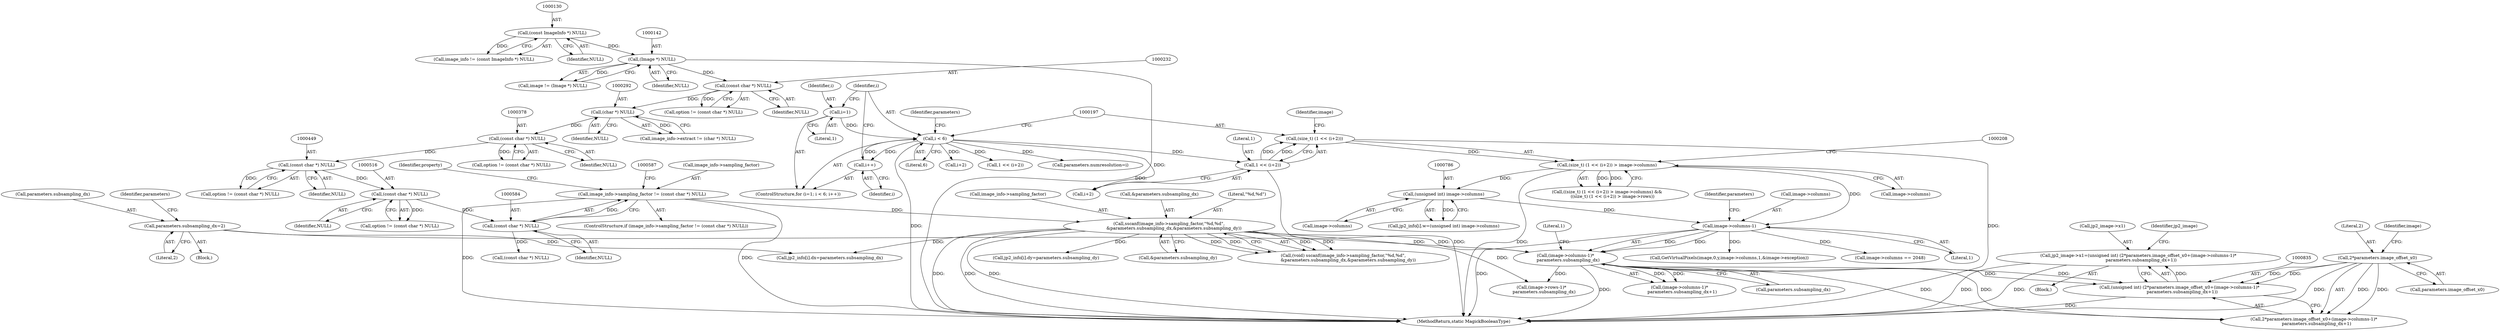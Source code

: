 digraph "0_ImageMagick_3d5ac8c20846871f1eb3068b65f93da7cd33bfd0_0@pointer" {
"1000830" [label="(Call,jp2_image->x1=(unsigned int) (2*parameters.image_offset_x0+(image->columns-1)*\n    parameters.subsampling_dx+1))"];
"1000834" [label="(Call,(unsigned int) (2*parameters.image_offset_x0+(image->columns-1)*\n    parameters.subsampling_dx+1))"];
"1000837" [label="(Call,2*parameters.image_offset_x0)"];
"1000843" [label="(Call,(image->columns-1)*\n    parameters.subsampling_dx)"];
"1000844" [label="(Call,image->columns-1)"];
"1000195" [label="(Call,(size_t) (1 << (i+2)) > image->columns)"];
"1000196" [label="(Call,(size_t) (1 << (i+2)))"];
"1000198" [label="(Call,1 << (i+2))"];
"1000188" [label="(Call,i < 6)"];
"1000185" [label="(Call,i=1)"];
"1000191" [label="(Call,i++)"];
"1000785" [label="(Call,(unsigned int) image->columns)"];
"1000635" [label="(Call,parameters.subsampling_dx=2)"];
"1000588" [label="(Call,sscanf(image_info->sampling_factor,\"%d,%d\",\n       &parameters.subsampling_dx,&parameters.subsampling_dy))"];
"1000579" [label="(Call,image_info->sampling_factor != (const char *) NULL)"];
"1000583" [label="(Call,(const char *) NULL)"];
"1000515" [label="(Call,(const char *) NULL)"];
"1000448" [label="(Call,(const char *) NULL)"];
"1000377" [label="(Call,(const char *) NULL)"];
"1000291" [label="(Call,(char *) NULL)"];
"1000231" [label="(Call,(const char *) NULL)"];
"1000141" [label="(Call,(Image *) NULL)"];
"1000129" [label="(Call,(const ImageInfo *) NULL)"];
"1000761" [label="(Call,jp2_info[i].dx=parameters.subsampling_dx)"];
"1000131" [label="(Identifier,NULL)"];
"1000184" [label="(ControlStructure,for (i=1; i < 6; i++))"];
"1000127" [label="(Call,image_info != (const ImageInfo *) NULL)"];
"1000191" [label="(Call,i++)"];
"1000585" [label="(Identifier,NULL)"];
"1000141" [label="(Call,(Image *) NULL)"];
"1000850" [label="(Identifier,parameters)"];
"1000839" [label="(Call,parameters.image_offset_x0)"];
"1000377" [label="(Call,(const char *) NULL)"];
"1000186" [label="(Identifier,i)"];
"1000375" [label="(Call,option != (const char *) NULL)"];
"1000866" [label="(Call,(image->rows-1)*\n    parameters.subsampling_dx)"];
"1000843" [label="(Call,(image->columns-1)*\n    parameters.subsampling_dx)"];
"1000199" [label="(Literal,1)"];
"1000229" [label="(Call,option != (const char *) NULL)"];
"1000209" [label="(Call,1 << (i+2))"];
"1000959" [label="(Call,GetVirtualPixels(image,0,y,image->columns,1,&image->exception))"];
"1000588" [label="(Call,sscanf(image_info->sampling_factor,\"%d,%d\",\n       &parameters.subsampling_dx,&parameters.subsampling_dy))"];
"1000836" [label="(Call,2*parameters.image_offset_x0+(image->columns-1)*\n    parameters.subsampling_dx+1)"];
"1000515" [label="(Call,(const char *) NULL)"];
"1000196" [label="(Call,(size_t) (1 << (i+2)))"];
"1000192" [label="(Identifier,i)"];
"1000830" [label="(Call,jp2_image->x1=(unsigned int) (2*parameters.image_offset_x0+(image->columns-1)*\n    parameters.subsampling_dx+1))"];
"1000635" [label="(Call,parameters.subsampling_dx=2)"];
"1000195" [label="(Call,(size_t) (1 << (i+2)) > image->columns)"];
"1000194" [label="(Call,((size_t) (1 << (i+2)) > image->columns) &&\n        ((size_t) (1 << (i+2)) > image->rows))"];
"1000198" [label="(Call,1 << (i+2))"];
"1000231" [label="(Call,(const char *) NULL)"];
"1000448" [label="(Call,(const char *) NULL)"];
"1000143" [label="(Identifier,NULL)"];
"1000831" [label="(Call,jp2_image->x1)"];
"1001299" [label="(MethodReturn,static MagickBooleanType)"];
"1000852" [label="(Literal,1)"];
"1000188" [label="(Call,i < 6)"];
"1000187" [label="(Literal,1)"];
"1000770" [label="(Call,jp2_info[i].dy=parameters.subsampling_dy)"];
"1000204" [label="(Identifier,image)"];
"1000580" [label="(Call,image_info->sampling_factor)"];
"1000293" [label="(Identifier,NULL)"];
"1000592" [label="(Literal,\"%d,%d\")"];
"1000842" [label="(Call,(image->columns-1)*\n    parameters.subsampling_dx+1)"];
"1000609" [label="(Call,(const char *) NULL)"];
"1000855" [label="(Identifier,jp2_image)"];
"1000779" [label="(Call,jp2_info[i].w=(unsigned int) image->columns)"];
"1000884" [label="(Call,image->columns == 2048)"];
"1000834" [label="(Call,(unsigned int) (2*parameters.image_offset_x0+(image->columns-1)*\n    parameters.subsampling_dx+1))"];
"1000513" [label="(Call,option != (const char *) NULL)"];
"1000185" [label="(Call,i=1)"];
"1000112" [label="(Block,)"];
"1000848" [label="(Literal,1)"];
"1000379" [label="(Identifier,NULL)"];
"1000846" [label="(Identifier,image)"];
"1000602" [label="(Identifier,property)"];
"1000129" [label="(Call,(const ImageInfo *) NULL)"];
"1000218" [label="(Call,parameters.numresolution=i)"];
"1000233" [label="(Identifier,NULL)"];
"1000597" [label="(Call,&parameters.subsampling_dy)"];
"1000190" [label="(Literal,6)"];
"1000579" [label="(Call,image_info->sampling_factor != (const char *) NULL)"];
"1000446" [label="(Call,option != (const char *) NULL)"];
"1000631" [label="(Block,)"];
"1000639" [label="(Literal,2)"];
"1000586" [label="(Call,(void) sscanf(image_info->sampling_factor,\"%d,%d\",\n       &parameters.subsampling_dx,&parameters.subsampling_dy))"];
"1000787" [label="(Call,image->columns)"];
"1000578" [label="(ControlStructure,if (image_info->sampling_factor != (const char *) NULL))"];
"1000220" [label="(Identifier,parameters)"];
"1000838" [label="(Literal,2)"];
"1000139" [label="(Call,image != (Image *) NULL)"];
"1000517" [label="(Identifier,NULL)"];
"1000200" [label="(Call,i+2)"];
"1000845" [label="(Call,image->columns)"];
"1000450" [label="(Identifier,NULL)"];
"1000589" [label="(Call,image_info->sampling_factor)"];
"1000593" [label="(Call,&parameters.subsampling_dx)"];
"1000672" [label="(Identifier,parameters)"];
"1000636" [label="(Call,parameters.subsampling_dx)"];
"1000837" [label="(Call,2*parameters.image_offset_x0)"];
"1000583" [label="(Call,(const char *) NULL)"];
"1000291" [label="(Call,(char *) NULL)"];
"1000287" [label="(Call,image_info->extract != (char *) NULL)"];
"1000203" [label="(Call,image->columns)"];
"1000785" [label="(Call,(unsigned int) image->columns)"];
"1000211" [label="(Call,i+2)"];
"1000844" [label="(Call,image->columns-1)"];
"1000189" [label="(Identifier,i)"];
"1000849" [label="(Call,parameters.subsampling_dx)"];
"1000830" -> "1000112"  [label="AST: "];
"1000830" -> "1000834"  [label="CFG: "];
"1000831" -> "1000830"  [label="AST: "];
"1000834" -> "1000830"  [label="AST: "];
"1000855" -> "1000830"  [label="CFG: "];
"1000830" -> "1001299"  [label="DDG: "];
"1000830" -> "1001299"  [label="DDG: "];
"1000834" -> "1000830"  [label="DDG: "];
"1000834" -> "1000836"  [label="CFG: "];
"1000835" -> "1000834"  [label="AST: "];
"1000836" -> "1000834"  [label="AST: "];
"1000834" -> "1001299"  [label="DDG: "];
"1000837" -> "1000834"  [label="DDG: "];
"1000837" -> "1000834"  [label="DDG: "];
"1000843" -> "1000834"  [label="DDG: "];
"1000843" -> "1000834"  [label="DDG: "];
"1000837" -> "1000836"  [label="AST: "];
"1000837" -> "1000839"  [label="CFG: "];
"1000838" -> "1000837"  [label="AST: "];
"1000839" -> "1000837"  [label="AST: "];
"1000846" -> "1000837"  [label="CFG: "];
"1000837" -> "1001299"  [label="DDG: "];
"1000837" -> "1000836"  [label="DDG: "];
"1000837" -> "1000836"  [label="DDG: "];
"1000843" -> "1000842"  [label="AST: "];
"1000843" -> "1000849"  [label="CFG: "];
"1000844" -> "1000843"  [label="AST: "];
"1000849" -> "1000843"  [label="AST: "];
"1000852" -> "1000843"  [label="CFG: "];
"1000843" -> "1001299"  [label="DDG: "];
"1000843" -> "1000836"  [label="DDG: "];
"1000843" -> "1000836"  [label="DDG: "];
"1000843" -> "1000842"  [label="DDG: "];
"1000843" -> "1000842"  [label="DDG: "];
"1000844" -> "1000843"  [label="DDG: "];
"1000844" -> "1000843"  [label="DDG: "];
"1000635" -> "1000843"  [label="DDG: "];
"1000588" -> "1000843"  [label="DDG: "];
"1000843" -> "1000866"  [label="DDG: "];
"1000844" -> "1000848"  [label="CFG: "];
"1000845" -> "1000844"  [label="AST: "];
"1000848" -> "1000844"  [label="AST: "];
"1000850" -> "1000844"  [label="CFG: "];
"1000844" -> "1001299"  [label="DDG: "];
"1000195" -> "1000844"  [label="DDG: "];
"1000785" -> "1000844"  [label="DDG: "];
"1000844" -> "1000884"  [label="DDG: "];
"1000844" -> "1000959"  [label="DDG: "];
"1000195" -> "1000194"  [label="AST: "];
"1000195" -> "1000203"  [label="CFG: "];
"1000196" -> "1000195"  [label="AST: "];
"1000203" -> "1000195"  [label="AST: "];
"1000208" -> "1000195"  [label="CFG: "];
"1000194" -> "1000195"  [label="CFG: "];
"1000195" -> "1001299"  [label="DDG: "];
"1000195" -> "1000194"  [label="DDG: "];
"1000195" -> "1000194"  [label="DDG: "];
"1000196" -> "1000195"  [label="DDG: "];
"1000195" -> "1000785"  [label="DDG: "];
"1000196" -> "1000198"  [label="CFG: "];
"1000197" -> "1000196"  [label="AST: "];
"1000198" -> "1000196"  [label="AST: "];
"1000204" -> "1000196"  [label="CFG: "];
"1000196" -> "1001299"  [label="DDG: "];
"1000198" -> "1000196"  [label="DDG: "];
"1000198" -> "1000196"  [label="DDG: "];
"1000198" -> "1000200"  [label="CFG: "];
"1000199" -> "1000198"  [label="AST: "];
"1000200" -> "1000198"  [label="AST: "];
"1000198" -> "1001299"  [label="DDG: "];
"1000188" -> "1000198"  [label="DDG: "];
"1000188" -> "1000184"  [label="AST: "];
"1000188" -> "1000190"  [label="CFG: "];
"1000189" -> "1000188"  [label="AST: "];
"1000190" -> "1000188"  [label="AST: "];
"1000197" -> "1000188"  [label="CFG: "];
"1000220" -> "1000188"  [label="CFG: "];
"1000188" -> "1001299"  [label="DDG: "];
"1000185" -> "1000188"  [label="DDG: "];
"1000191" -> "1000188"  [label="DDG: "];
"1000188" -> "1000191"  [label="DDG: "];
"1000188" -> "1000200"  [label="DDG: "];
"1000188" -> "1000209"  [label="DDG: "];
"1000188" -> "1000211"  [label="DDG: "];
"1000188" -> "1000218"  [label="DDG: "];
"1000185" -> "1000184"  [label="AST: "];
"1000185" -> "1000187"  [label="CFG: "];
"1000186" -> "1000185"  [label="AST: "];
"1000187" -> "1000185"  [label="AST: "];
"1000189" -> "1000185"  [label="CFG: "];
"1000191" -> "1000184"  [label="AST: "];
"1000191" -> "1000192"  [label="CFG: "];
"1000192" -> "1000191"  [label="AST: "];
"1000189" -> "1000191"  [label="CFG: "];
"1000785" -> "1000779"  [label="AST: "];
"1000785" -> "1000787"  [label="CFG: "];
"1000786" -> "1000785"  [label="AST: "];
"1000787" -> "1000785"  [label="AST: "];
"1000779" -> "1000785"  [label="CFG: "];
"1000785" -> "1000779"  [label="DDG: "];
"1000635" -> "1000631"  [label="AST: "];
"1000635" -> "1000639"  [label="CFG: "];
"1000636" -> "1000635"  [label="AST: "];
"1000639" -> "1000635"  [label="AST: "];
"1000672" -> "1000635"  [label="CFG: "];
"1000635" -> "1000761"  [label="DDG: "];
"1000588" -> "1000586"  [label="AST: "];
"1000588" -> "1000597"  [label="CFG: "];
"1000589" -> "1000588"  [label="AST: "];
"1000592" -> "1000588"  [label="AST: "];
"1000593" -> "1000588"  [label="AST: "];
"1000597" -> "1000588"  [label="AST: "];
"1000586" -> "1000588"  [label="CFG: "];
"1000588" -> "1001299"  [label="DDG: "];
"1000588" -> "1001299"  [label="DDG: "];
"1000588" -> "1001299"  [label="DDG: "];
"1000588" -> "1000586"  [label="DDG: "];
"1000588" -> "1000586"  [label="DDG: "];
"1000588" -> "1000586"  [label="DDG: "];
"1000588" -> "1000586"  [label="DDG: "];
"1000579" -> "1000588"  [label="DDG: "];
"1000588" -> "1000761"  [label="DDG: "];
"1000588" -> "1000770"  [label="DDG: "];
"1000588" -> "1000866"  [label="DDG: "];
"1000579" -> "1000578"  [label="AST: "];
"1000579" -> "1000583"  [label="CFG: "];
"1000580" -> "1000579"  [label="AST: "];
"1000583" -> "1000579"  [label="AST: "];
"1000587" -> "1000579"  [label="CFG: "];
"1000602" -> "1000579"  [label="CFG: "];
"1000579" -> "1001299"  [label="DDG: "];
"1000579" -> "1001299"  [label="DDG: "];
"1000583" -> "1000579"  [label="DDG: "];
"1000583" -> "1000585"  [label="CFG: "];
"1000584" -> "1000583"  [label="AST: "];
"1000585" -> "1000583"  [label="AST: "];
"1000515" -> "1000583"  [label="DDG: "];
"1000583" -> "1000609"  [label="DDG: "];
"1000515" -> "1000513"  [label="AST: "];
"1000515" -> "1000517"  [label="CFG: "];
"1000516" -> "1000515"  [label="AST: "];
"1000517" -> "1000515"  [label="AST: "];
"1000513" -> "1000515"  [label="CFG: "];
"1000515" -> "1000513"  [label="DDG: "];
"1000448" -> "1000515"  [label="DDG: "];
"1000448" -> "1000446"  [label="AST: "];
"1000448" -> "1000450"  [label="CFG: "];
"1000449" -> "1000448"  [label="AST: "];
"1000450" -> "1000448"  [label="AST: "];
"1000446" -> "1000448"  [label="CFG: "];
"1000448" -> "1000446"  [label="DDG: "];
"1000377" -> "1000448"  [label="DDG: "];
"1000377" -> "1000375"  [label="AST: "];
"1000377" -> "1000379"  [label="CFG: "];
"1000378" -> "1000377"  [label="AST: "];
"1000379" -> "1000377"  [label="AST: "];
"1000375" -> "1000377"  [label="CFG: "];
"1000377" -> "1000375"  [label="DDG: "];
"1000291" -> "1000377"  [label="DDG: "];
"1000291" -> "1000287"  [label="AST: "];
"1000291" -> "1000293"  [label="CFG: "];
"1000292" -> "1000291"  [label="AST: "];
"1000293" -> "1000291"  [label="AST: "];
"1000287" -> "1000291"  [label="CFG: "];
"1000291" -> "1000287"  [label="DDG: "];
"1000231" -> "1000291"  [label="DDG: "];
"1000231" -> "1000229"  [label="AST: "];
"1000231" -> "1000233"  [label="CFG: "];
"1000232" -> "1000231"  [label="AST: "];
"1000233" -> "1000231"  [label="AST: "];
"1000229" -> "1000231"  [label="CFG: "];
"1000231" -> "1000229"  [label="DDG: "];
"1000141" -> "1000231"  [label="DDG: "];
"1000141" -> "1000139"  [label="AST: "];
"1000141" -> "1000143"  [label="CFG: "];
"1000142" -> "1000141"  [label="AST: "];
"1000143" -> "1000141"  [label="AST: "];
"1000139" -> "1000141"  [label="CFG: "];
"1000141" -> "1001299"  [label="DDG: "];
"1000141" -> "1000139"  [label="DDG: "];
"1000129" -> "1000141"  [label="DDG: "];
"1000129" -> "1000127"  [label="AST: "];
"1000129" -> "1000131"  [label="CFG: "];
"1000130" -> "1000129"  [label="AST: "];
"1000131" -> "1000129"  [label="AST: "];
"1000127" -> "1000129"  [label="CFG: "];
"1000129" -> "1000127"  [label="DDG: "];
}
